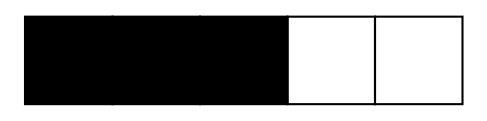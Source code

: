 digraph structs {
	node [shape=plaintext]
	patron [label=<
<TABLE BORDER="0" CELLBORDER="1" CELLSPACING="0" CELLPADDING="20">
<TR>
<TD bgcolor="black"></TD>
<TD bgcolor="black"></TD>
<TD bgcolor="black"></TD>
<TD></TD>
<TD></TD>
</TR></TABLE>>]
}